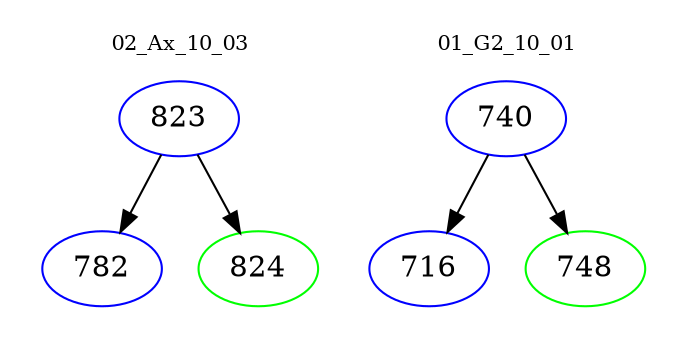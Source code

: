 digraph{
subgraph cluster_0 {
color = white
label = "02_Ax_10_03";
fontsize=10;
T0_823 [label="823", color="blue"]
T0_823 -> T0_782 [color="black"]
T0_782 [label="782", color="blue"]
T0_823 -> T0_824 [color="black"]
T0_824 [label="824", color="green"]
}
subgraph cluster_1 {
color = white
label = "01_G2_10_01";
fontsize=10;
T1_740 [label="740", color="blue"]
T1_740 -> T1_716 [color="black"]
T1_716 [label="716", color="blue"]
T1_740 -> T1_748 [color="black"]
T1_748 [label="748", color="green"]
}
}
